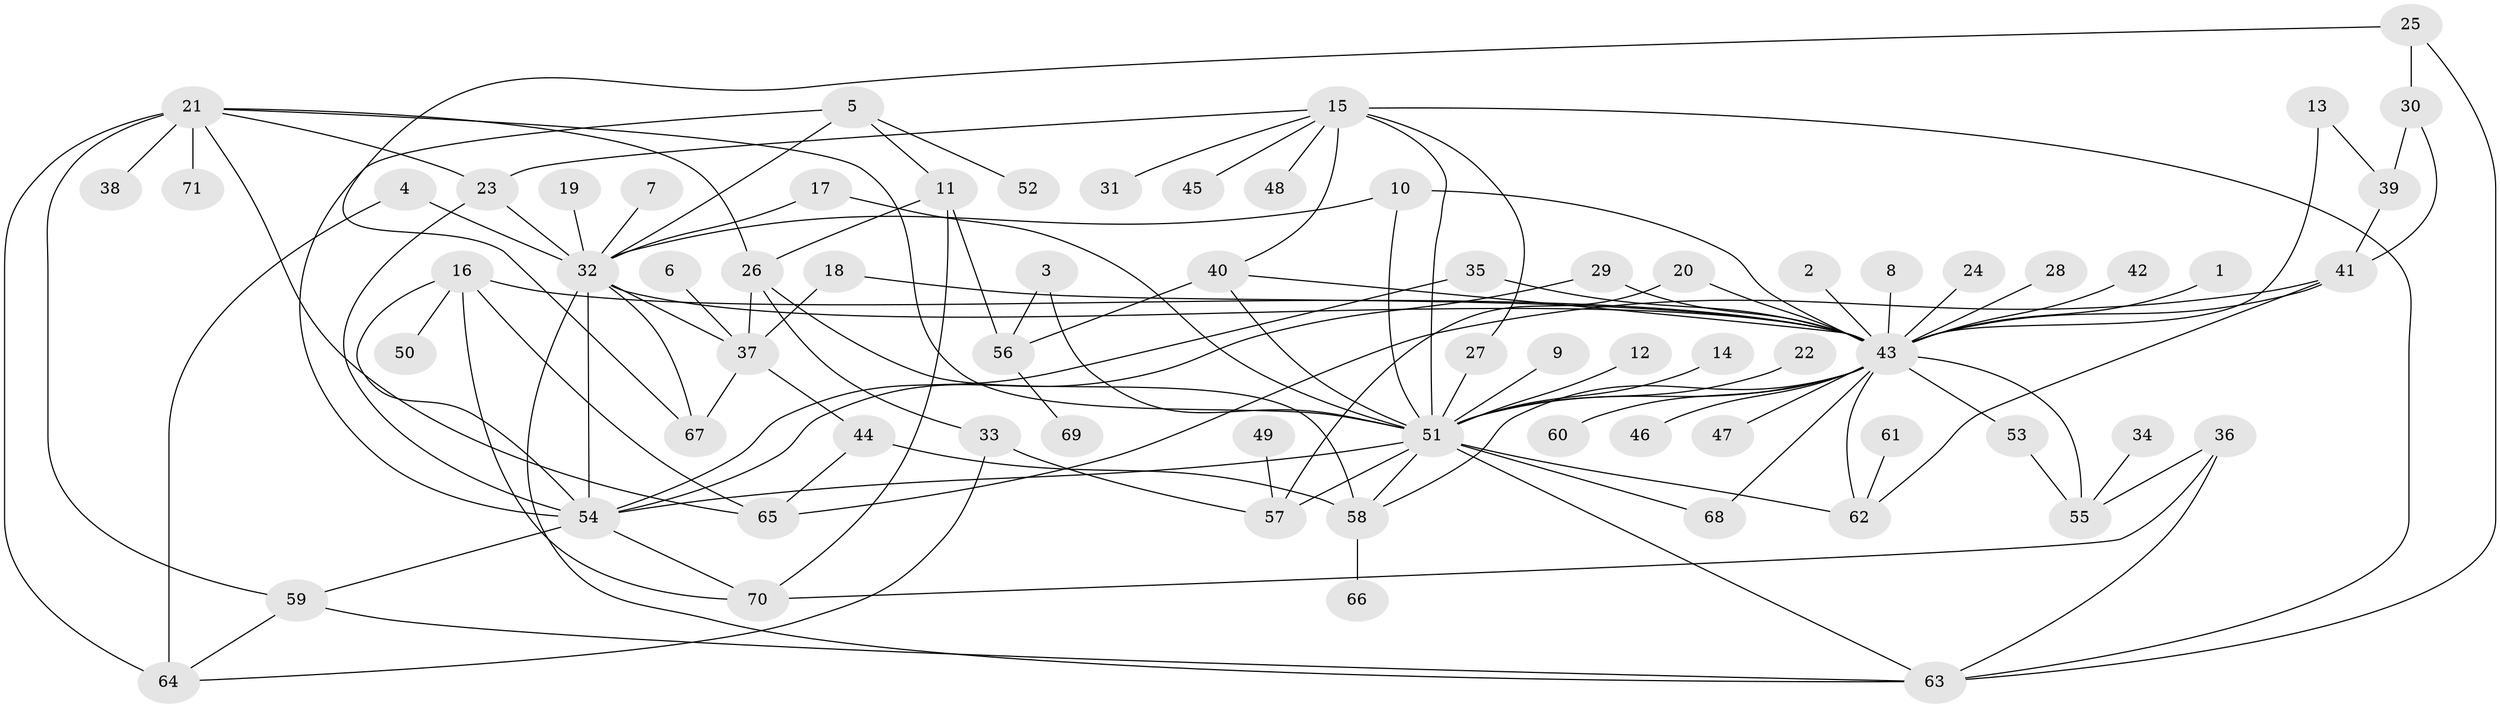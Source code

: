 // original degree distribution, {2: 0.19014084507042253, 30: 0.007042253521126761, 1: 0.4647887323943662, 23: 0.007042253521126761, 3: 0.14084507042253522, 6: 0.04225352112676056, 14: 0.007042253521126761, 11: 0.007042253521126761, 4: 0.07042253521126761, 5: 0.02112676056338028, 7: 0.02112676056338028, 8: 0.014084507042253521, 10: 0.007042253521126761}
// Generated by graph-tools (version 1.1) at 2025/01/03/09/25 03:01:46]
// undirected, 71 vertices, 117 edges
graph export_dot {
graph [start="1"]
  node [color=gray90,style=filled];
  1;
  2;
  3;
  4;
  5;
  6;
  7;
  8;
  9;
  10;
  11;
  12;
  13;
  14;
  15;
  16;
  17;
  18;
  19;
  20;
  21;
  22;
  23;
  24;
  25;
  26;
  27;
  28;
  29;
  30;
  31;
  32;
  33;
  34;
  35;
  36;
  37;
  38;
  39;
  40;
  41;
  42;
  43;
  44;
  45;
  46;
  47;
  48;
  49;
  50;
  51;
  52;
  53;
  54;
  55;
  56;
  57;
  58;
  59;
  60;
  61;
  62;
  63;
  64;
  65;
  66;
  67;
  68;
  69;
  70;
  71;
  1 -- 43 [weight=1.0];
  2 -- 43 [weight=1.0];
  3 -- 51 [weight=1.0];
  3 -- 56 [weight=1.0];
  4 -- 32 [weight=1.0];
  4 -- 64 [weight=1.0];
  5 -- 11 [weight=1.0];
  5 -- 32 [weight=1.0];
  5 -- 52 [weight=1.0];
  5 -- 54 [weight=1.0];
  6 -- 37 [weight=1.0];
  7 -- 32 [weight=1.0];
  8 -- 43 [weight=1.0];
  9 -- 51 [weight=1.0];
  10 -- 32 [weight=1.0];
  10 -- 43 [weight=1.0];
  10 -- 51 [weight=1.0];
  11 -- 26 [weight=1.0];
  11 -- 56 [weight=1.0];
  11 -- 70 [weight=1.0];
  12 -- 51 [weight=1.0];
  13 -- 39 [weight=1.0];
  13 -- 43 [weight=1.0];
  14 -- 51 [weight=1.0];
  15 -- 23 [weight=1.0];
  15 -- 27 [weight=1.0];
  15 -- 31 [weight=1.0];
  15 -- 40 [weight=1.0];
  15 -- 45 [weight=1.0];
  15 -- 48 [weight=1.0];
  15 -- 51 [weight=2.0];
  15 -- 63 [weight=1.0];
  16 -- 43 [weight=1.0];
  16 -- 50 [weight=1.0];
  16 -- 54 [weight=1.0];
  16 -- 65 [weight=1.0];
  16 -- 70 [weight=1.0];
  17 -- 32 [weight=1.0];
  17 -- 51 [weight=1.0];
  18 -- 37 [weight=1.0];
  18 -- 43 [weight=1.0];
  19 -- 32 [weight=1.0];
  20 -- 43 [weight=1.0];
  20 -- 57 [weight=2.0];
  21 -- 23 [weight=1.0];
  21 -- 26 [weight=1.0];
  21 -- 38 [weight=1.0];
  21 -- 51 [weight=1.0];
  21 -- 59 [weight=1.0];
  21 -- 64 [weight=2.0];
  21 -- 65 [weight=1.0];
  21 -- 71 [weight=1.0];
  22 -- 51 [weight=1.0];
  23 -- 32 [weight=1.0];
  23 -- 54 [weight=1.0];
  24 -- 43 [weight=1.0];
  25 -- 30 [weight=1.0];
  25 -- 63 [weight=1.0];
  25 -- 67 [weight=1.0];
  26 -- 33 [weight=1.0];
  26 -- 37 [weight=1.0];
  26 -- 58 [weight=1.0];
  27 -- 51 [weight=1.0];
  28 -- 43 [weight=1.0];
  29 -- 43 [weight=1.0];
  29 -- 54 [weight=1.0];
  30 -- 39 [weight=1.0];
  30 -- 41 [weight=1.0];
  32 -- 37 [weight=1.0];
  32 -- 43 [weight=1.0];
  32 -- 54 [weight=1.0];
  32 -- 63 [weight=1.0];
  32 -- 67 [weight=1.0];
  33 -- 57 [weight=1.0];
  33 -- 64 [weight=1.0];
  34 -- 55 [weight=1.0];
  35 -- 43 [weight=1.0];
  35 -- 54 [weight=1.0];
  36 -- 55 [weight=1.0];
  36 -- 63 [weight=1.0];
  36 -- 70 [weight=1.0];
  37 -- 44 [weight=1.0];
  37 -- 67 [weight=1.0];
  39 -- 41 [weight=1.0];
  40 -- 43 [weight=1.0];
  40 -- 51 [weight=1.0];
  40 -- 56 [weight=1.0];
  41 -- 43 [weight=1.0];
  41 -- 62 [weight=1.0];
  41 -- 65 [weight=1.0];
  42 -- 43 [weight=1.0];
  43 -- 46 [weight=1.0];
  43 -- 47 [weight=1.0];
  43 -- 51 [weight=1.0];
  43 -- 53 [weight=1.0];
  43 -- 55 [weight=2.0];
  43 -- 58 [weight=1.0];
  43 -- 60 [weight=1.0];
  43 -- 62 [weight=1.0];
  43 -- 68 [weight=1.0];
  44 -- 58 [weight=2.0];
  44 -- 65 [weight=1.0];
  49 -- 57 [weight=1.0];
  51 -- 54 [weight=1.0];
  51 -- 57 [weight=1.0];
  51 -- 58 [weight=1.0];
  51 -- 62 [weight=1.0];
  51 -- 63 [weight=1.0];
  51 -- 68 [weight=1.0];
  53 -- 55 [weight=1.0];
  54 -- 59 [weight=1.0];
  54 -- 70 [weight=1.0];
  56 -- 69 [weight=1.0];
  58 -- 66 [weight=1.0];
  59 -- 63 [weight=1.0];
  59 -- 64 [weight=1.0];
  61 -- 62 [weight=1.0];
}
